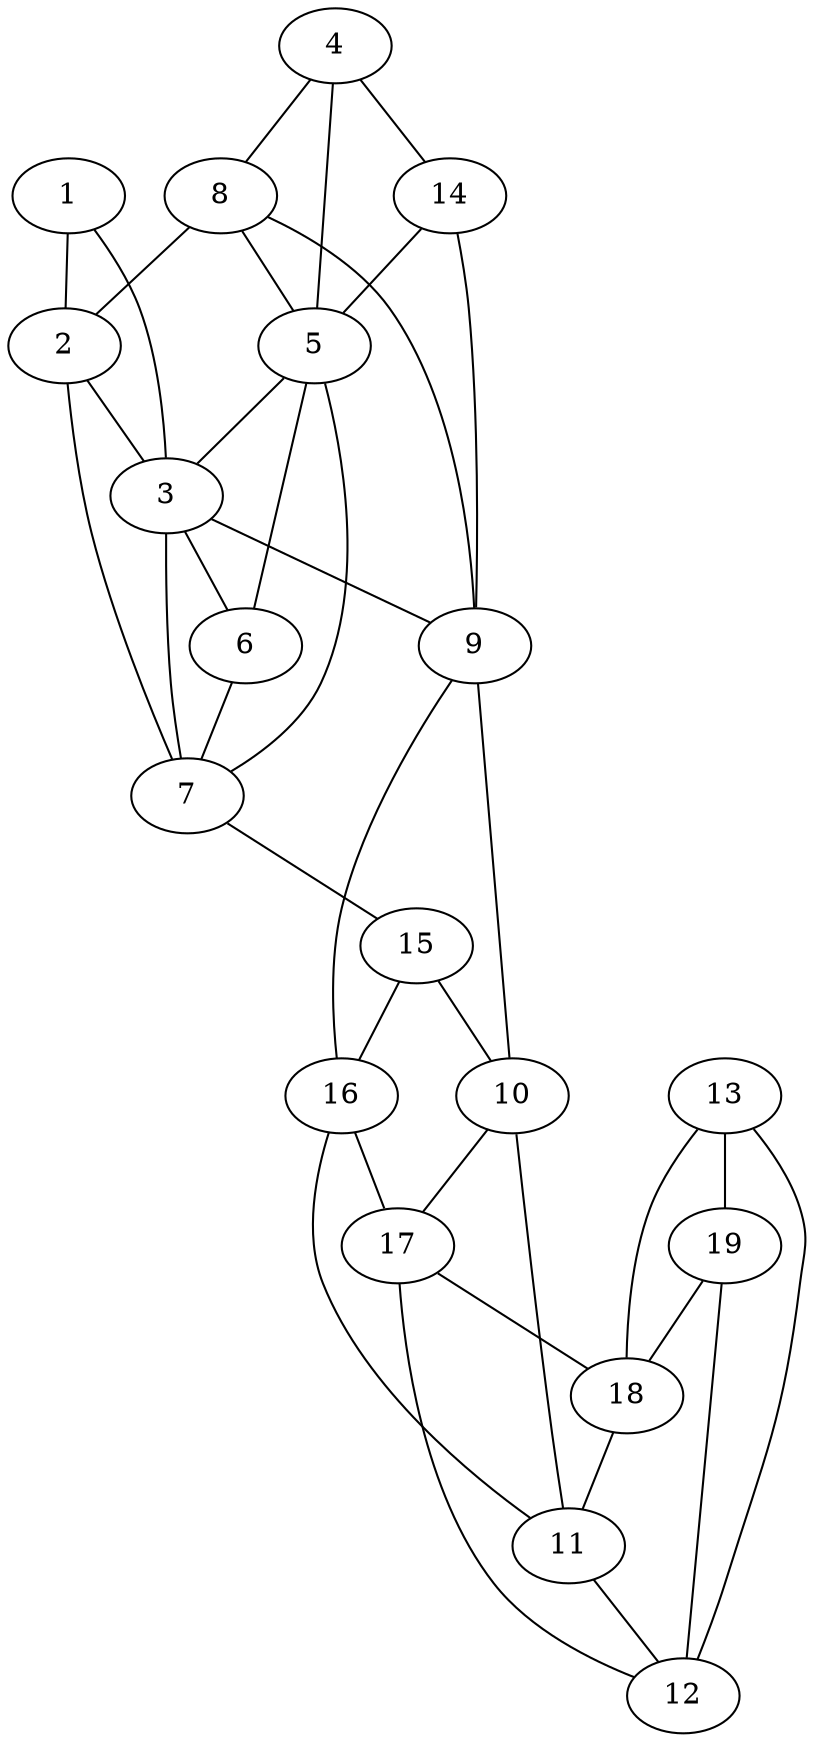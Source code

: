 graph pdb1gov {
	1	 [aaLength=13,
		sequence=TKAAVINTFDGVA,
		type=0];
	2	 [aaLength=9,
		sequence=RLPNDYITK,
		type=0];
	1 -- 2	 [distance0="30.1445",
		frequency=1,
		type0=1];
	3	 [aaLength=6,
		sequence=GWVASK,
		type=0];
	1 -- 3	 [distance0="42.43894",
		frequency=1,
		type0=3];
	2 -- 3	 [distance0="17.39977",
		distance1="6.0",
		frequency=2,
		type0=2,
		type1=4];
	7	 [aaLength=6,
		sequence=GWVASK,
		type=0];
	2 -- 7	 [distance0="24.10627",
		frequency=1,
		type0=3];
	9	 [aaLength=7,
		sequence=AEVAPGK,
		type=1];
	3 -- 9	 [distance0="3.0",
		frequency=1,
		type0=4];
	6	 [aaLength=5,
		sequence=QASAL,
		type=0];
	3 -- 6	 [distance0="12.43339",
		frequency=1,
		type0=1];
	3 -- 7	 [distance0="13.1434",
		frequency=1,
		type0=2];
	4	 [aaLength=13,
		sequence=TKAAVINTFDGVA,
		type=0];
	5	 [aaLength=9,
		sequence=RLPNDYITK,
		type=0];
	4 -- 5	 [distance0="31.00257",
		frequency=1,
		type0=3];
	8	 [aaLength=2,
		sequence=YK,
		type=1];
	4 -- 8	 [distance0="28.15112",
		frequency=1,
		type0=1];
	14	 [aaLength=2,
		sequence=YK,
		type=1];
	4 -- 14	 [distance0="28.15112",
		distance1="5.0",
		frequency=2,
		type0=2,
		type1=4];
	5 -- 3	 [distance0="23.56735",
		frequency=1,
		type0=3];
	5 -- 6	 [distance0="16.46698",
		distance1="1.0",
		frequency=2,
		type0=2,
		type1=4];
	5 -- 7	 [distance0="15.94176",
		frequency=1,
		type0=1];
	6 -- 7	 [distance0="9.652899",
		distance1="0.0",
		frequency=2,
		type0=1,
		type1=5];
	15	 [aaLength=7,
		sequence=AEVAPGK,
		type=1];
	7 -- 15	 [distance0="3.0",
		frequency=1,
		type0=4];
	8 -- 2	 [distance0="0.0",
		frequency=1,
		type0=5];
	8 -- 9	 [distance0="26.0",
		frequency=1,
		type0=3];
	8 -- 5	 [distance0="24.60798",
		frequency=1,
		type0=2];
	10	 [aaLength=5,
		sequence=PSAGS,
		type=1];
	9 -- 10	 [distance0="21.0",
		distance1="14.0",
		frequency=2,
		type0=2,
		type1=4];
	16	 [aaLength=5,
		sequence=PSAGS,
		type=1];
	9 -- 16	 [distance0="21.0",
		frequency=1,
		type0=3];
	11	 [aaLength=5,
		sequence=SGFRN,
		type=1];
	10 -- 11	 [distance0="16.0",
		distance1="11.0",
		frequency=2,
		type0=2,
		type1=4];
	17	 [aaLength=5,
		sequence=SGFRN,
		type=1];
	10 -- 17	 [distance0="16.0",
		frequency=1,
		type0=3];
	12	 [aaLength=4,
		sequence=VYSS,
		type=1];
	11 -- 12	 [distance0="9.0",
		distance1="4.0",
		frequency=2,
		type0=2,
		type1=4];
	13	 [aaLength=4,
		sequence=TDHY,
		type=1];
	13 -- 12	 [distance0="11.0",
		frequency=1,
		type0=2];
	18	 [aaLength=4,
		sequence=VYSS,
		type=1];
	13 -- 18	 [distance0="11.0",
		frequency=1,
		type0=3];
	19	 [aaLength=2,
		sequence=TD,
		type=1];
	13 -- 19	 [distance0="0.0",
		frequency=1,
		type0=1];
	14 -- 9	 [distance0="26.0",
		frequency=1,
		type0=3];
	14 -- 5	 [distance0="24.60798",
		distance1="0.0",
		frequency=2,
		type0=2,
		type1=5];
	15 -- 10	 [distance0="21.0",
		frequency=1,
		type0=2];
	15 -- 16	 [distance0="21.0",
		distance1="14.0",
		frequency=2,
		type0=3,
		type1=4];
	16 -- 11	 [distance0="16.0",
		frequency=1,
		type0=2];
	16 -- 17	 [distance0="16.0",
		distance1="11.0",
		frequency=2,
		type0=3,
		type1=4];
	17 -- 12	 [distance0="9.0",
		frequency=1,
		type0=2];
	17 -- 18	 [distance0="9.0",
		distance1="4.0",
		frequency=2,
		type0=3,
		type1=4];
	18 -- 11	 [distance0="9.0",
		frequency=1,
		type0=2];
	19 -- 12	 [distance0="11.0",
		frequency=1,
		type0=2];
	19 -- 18	 [distance0="11.0",
		frequency=1,
		type0=3];
}
